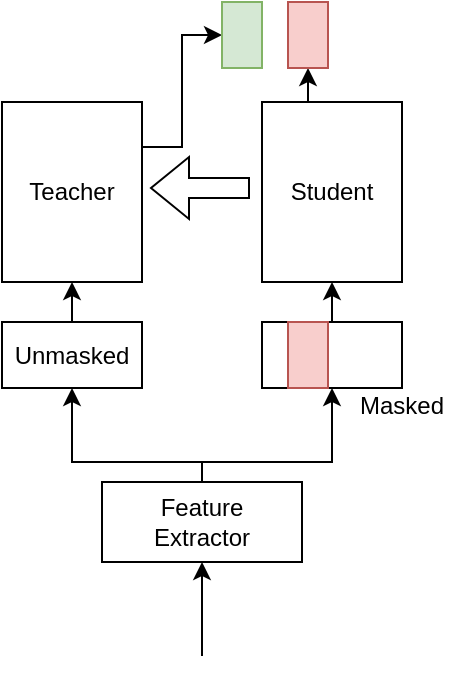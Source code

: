 <mxfile version="24.2.0" type="github">
  <diagram name="第 1 页" id="q66TbeUEmXIvnhVCISni">
    <mxGraphModel dx="884" dy="380" grid="1" gridSize="10" guides="1" tooltips="1" connect="1" arrows="1" fold="1" page="0" pageScale="1" pageWidth="300" pageHeight="400" math="0" shadow="0">
      <root>
        <mxCell id="0" />
        <mxCell id="1" parent="0" />
        <mxCell id="DjZ_yba8BjRpclcn5r1u-1" style="edgeStyle=orthogonalEdgeStyle;rounded=0;orthogonalLoop=1;jettySize=auto;html=1;exitX=0.5;exitY=0;exitDx=0;exitDy=0;entryX=0.5;entryY=1;entryDx=0;entryDy=0;" edge="1" parent="1" source="DjZ_yba8BjRpclcn5r1u-2" target="DjZ_yba8BjRpclcn5r1u-10">
          <mxGeometry relative="1" as="geometry" />
        </mxCell>
        <mxCell id="DjZ_yba8BjRpclcn5r1u-2" value="Unmasked" style="rounded=0;whiteSpace=wrap;html=1;" vertex="1" parent="1">
          <mxGeometry x="50" y="163" width="70" height="33" as="geometry" />
        </mxCell>
        <mxCell id="DjZ_yba8BjRpclcn5r1u-3" style="edgeStyle=orthogonalEdgeStyle;rounded=0;orthogonalLoop=1;jettySize=auto;html=1;exitX=0.5;exitY=0;exitDx=0;exitDy=0;entryX=0.5;entryY=1;entryDx=0;entryDy=0;" edge="1" parent="1" source="DjZ_yba8BjRpclcn5r1u-4" target="DjZ_yba8BjRpclcn5r1u-12">
          <mxGeometry relative="1" as="geometry" />
        </mxCell>
        <mxCell id="DjZ_yba8BjRpclcn5r1u-4" value="" style="rounded=0;whiteSpace=wrap;html=1;" vertex="1" parent="1">
          <mxGeometry x="180" y="163" width="70" height="33" as="geometry" />
        </mxCell>
        <mxCell id="DjZ_yba8BjRpclcn5r1u-5" style="edgeStyle=orthogonalEdgeStyle;rounded=0;orthogonalLoop=1;jettySize=auto;html=1;exitX=0.5;exitY=0;exitDx=0;exitDy=0;entryX=0.5;entryY=1;entryDx=0;entryDy=0;" edge="1" parent="1" source="DjZ_yba8BjRpclcn5r1u-7" target="DjZ_yba8BjRpclcn5r1u-2">
          <mxGeometry relative="1" as="geometry">
            <Array as="points">
              <mxPoint x="150" y="233" />
              <mxPoint x="85" y="233" />
            </Array>
          </mxGeometry>
        </mxCell>
        <mxCell id="DjZ_yba8BjRpclcn5r1u-6" style="edgeStyle=orthogonalEdgeStyle;rounded=0;orthogonalLoop=1;jettySize=auto;html=1;exitX=0.5;exitY=0;exitDx=0;exitDy=0;entryX=0.5;entryY=1;entryDx=0;entryDy=0;" edge="1" parent="1" source="DjZ_yba8BjRpclcn5r1u-7" target="DjZ_yba8BjRpclcn5r1u-4">
          <mxGeometry relative="1" as="geometry">
            <Array as="points">
              <mxPoint x="150" y="233" />
              <mxPoint x="215" y="233" />
            </Array>
          </mxGeometry>
        </mxCell>
        <mxCell id="DjZ_yba8BjRpclcn5r1u-7" value="Feature&lt;div&gt;Extractor&lt;/div&gt;" style="rounded=0;whiteSpace=wrap;html=1;" vertex="1" parent="1">
          <mxGeometry x="100" y="243" width="100" height="40" as="geometry" />
        </mxCell>
        <mxCell id="DjZ_yba8BjRpclcn5r1u-8" value="" style="rounded=0;whiteSpace=wrap;html=1;fillColor=#f8cecc;strokeColor=#b85450;fillStyle=auto;" vertex="1" parent="1">
          <mxGeometry x="193" y="163" width="20" height="33" as="geometry" />
        </mxCell>
        <mxCell id="DjZ_yba8BjRpclcn5r1u-9" style="edgeStyle=orthogonalEdgeStyle;rounded=0;orthogonalLoop=1;jettySize=auto;html=1;exitX=1;exitY=0.25;exitDx=0;exitDy=0;entryX=0;entryY=0.5;entryDx=0;entryDy=0;" edge="1" parent="1" source="DjZ_yba8BjRpclcn5r1u-10" target="DjZ_yba8BjRpclcn5r1u-14">
          <mxGeometry relative="1" as="geometry" />
        </mxCell>
        <mxCell id="DjZ_yba8BjRpclcn5r1u-10" value="Teacher" style="rounded=0;whiteSpace=wrap;html=1;" vertex="1" parent="1">
          <mxGeometry x="50" y="53" width="70" height="90" as="geometry" />
        </mxCell>
        <mxCell id="DjZ_yba8BjRpclcn5r1u-11" style="edgeStyle=orthogonalEdgeStyle;rounded=0;orthogonalLoop=1;jettySize=auto;html=1;exitX=0.5;exitY=0;exitDx=0;exitDy=0;entryX=0.5;entryY=1;entryDx=0;entryDy=0;" edge="1" parent="1" source="DjZ_yba8BjRpclcn5r1u-12" target="DjZ_yba8BjRpclcn5r1u-13">
          <mxGeometry relative="1" as="geometry" />
        </mxCell>
        <mxCell id="DjZ_yba8BjRpclcn5r1u-12" value="Student" style="rounded=0;whiteSpace=wrap;html=1;" vertex="1" parent="1">
          <mxGeometry x="180" y="53" width="70" height="90" as="geometry" />
        </mxCell>
        <mxCell id="DjZ_yba8BjRpclcn5r1u-13" value="" style="rounded=0;whiteSpace=wrap;html=1;fillColor=#f8cecc;strokeColor=#b85450;" vertex="1" parent="1">
          <mxGeometry x="193" y="3" width="20" height="33" as="geometry" />
        </mxCell>
        <mxCell id="DjZ_yba8BjRpclcn5r1u-14" value="" style="rounded=0;whiteSpace=wrap;html=1;fillColor=#d5e8d4;strokeColor=#82b366;" vertex="1" parent="1">
          <mxGeometry x="160" y="3" width="20" height="33" as="geometry" />
        </mxCell>
        <mxCell id="DjZ_yba8BjRpclcn5r1u-15" value="" style="shape=flexArrow;endArrow=classic;html=1;rounded=0;" edge="1" parent="1">
          <mxGeometry width="50" height="50" relative="1" as="geometry">
            <mxPoint x="174" y="96" as="sourcePoint" />
            <mxPoint x="124" y="96" as="targetPoint" />
          </mxGeometry>
        </mxCell>
        <mxCell id="DjZ_yba8BjRpclcn5r1u-16" value="Masked" style="text;html=1;align=center;verticalAlign=middle;whiteSpace=wrap;rounded=0;" vertex="1" parent="1">
          <mxGeometry x="220" y="190" width="60" height="30" as="geometry" />
        </mxCell>
        <mxCell id="DjZ_yba8BjRpclcn5r1u-17" value="" style="endArrow=classic;html=1;rounded=0;" edge="1" parent="1">
          <mxGeometry width="50" height="50" relative="1" as="geometry">
            <mxPoint x="150" y="330" as="sourcePoint" />
            <mxPoint x="150" y="283" as="targetPoint" />
          </mxGeometry>
        </mxCell>
      </root>
    </mxGraphModel>
  </diagram>
</mxfile>
